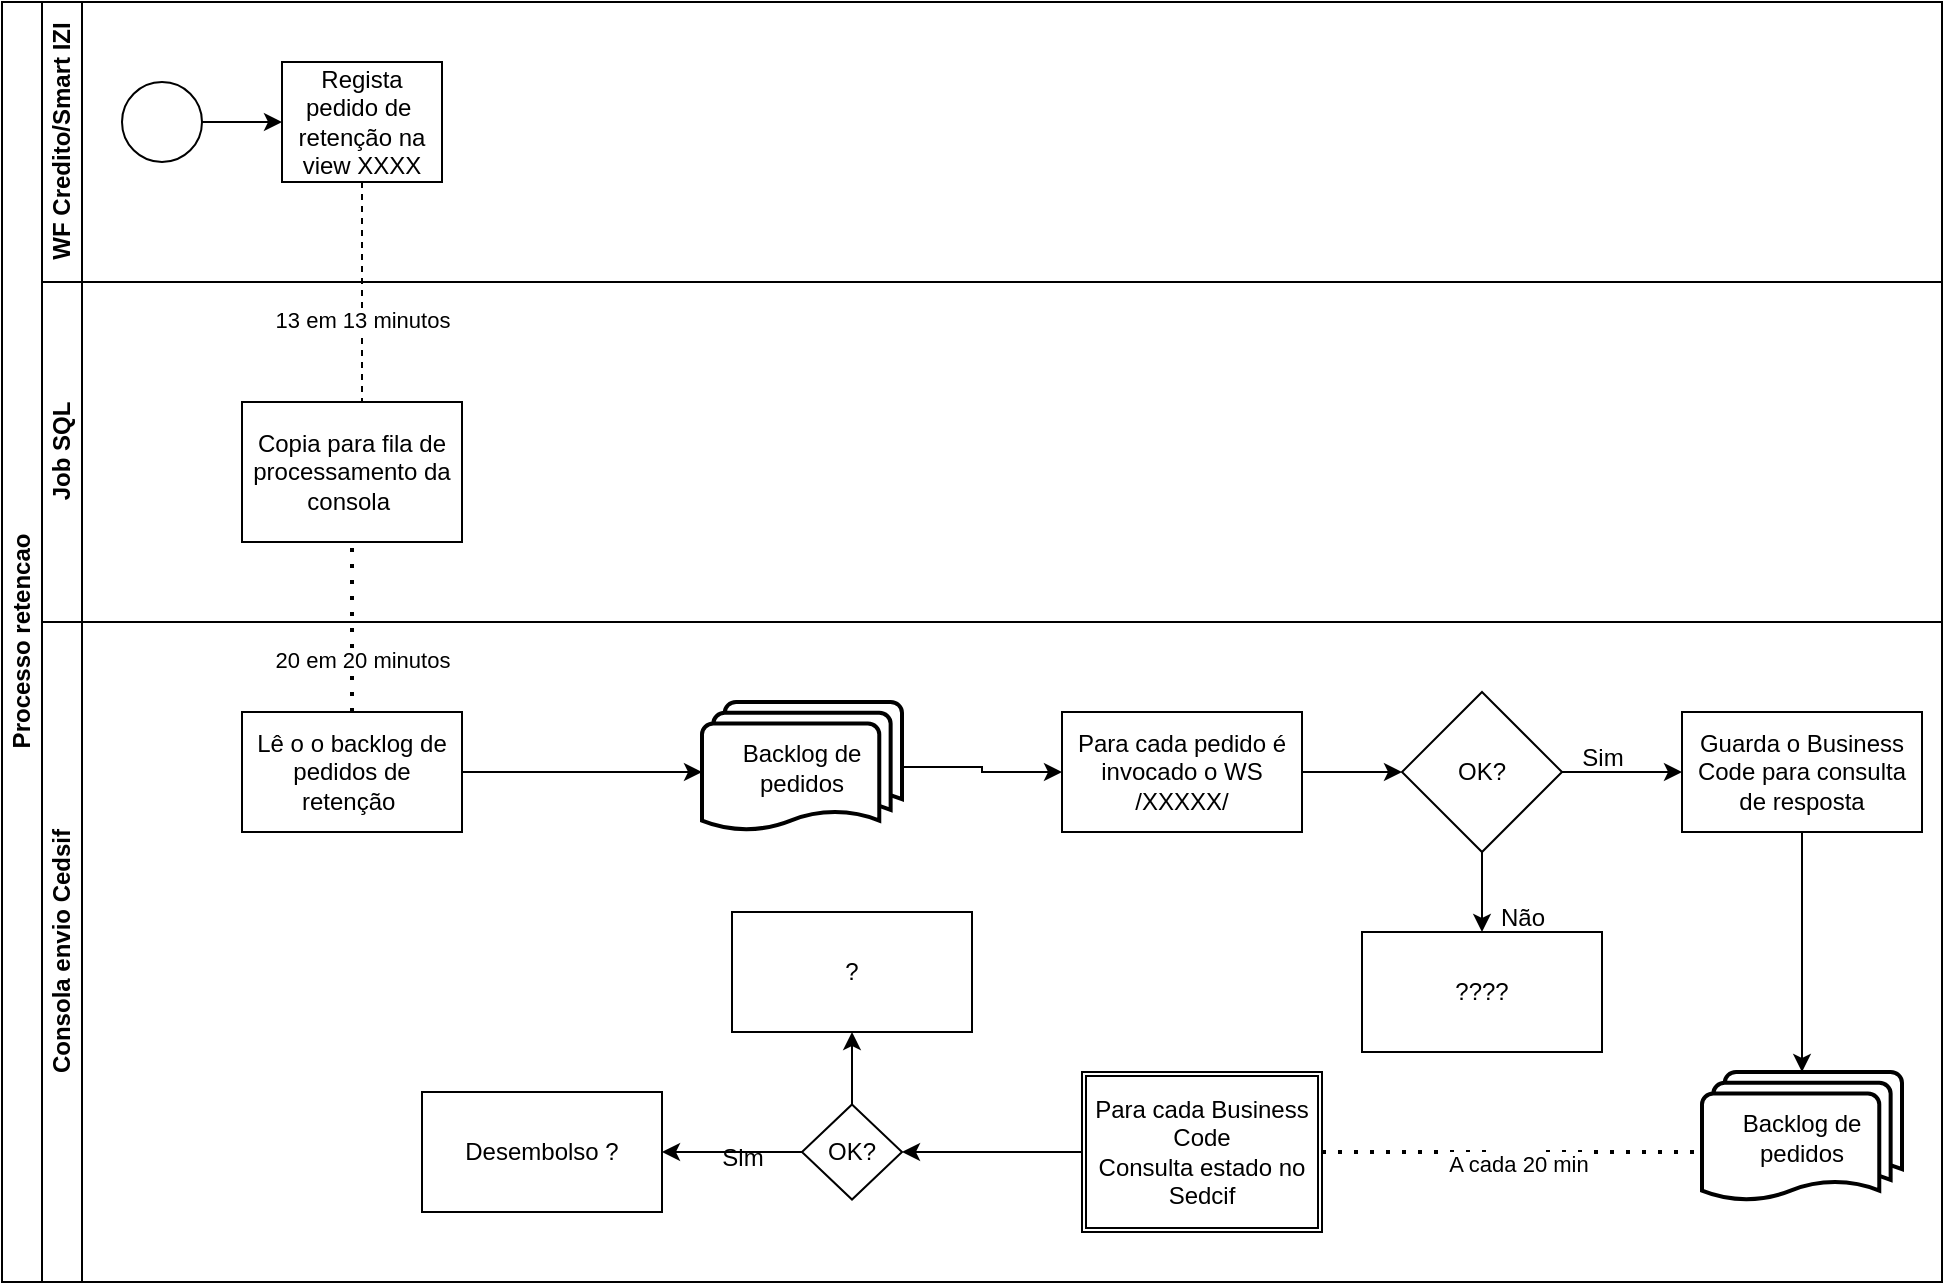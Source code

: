 <mxfile version="28.1.1">
  <diagram id="prtHgNgQTEPvFCAcTncT" name="Page-1">
    <mxGraphModel dx="1034" dy="652" grid="1" gridSize="10" guides="1" tooltips="1" connect="1" arrows="1" fold="1" page="1" pageScale="1" pageWidth="827" pageHeight="1169" math="0" shadow="0">
      <root>
        <mxCell id="0" />
        <mxCell id="1" parent="0" />
        <mxCell id="dNxyNK7c78bLwvsdeMH5-19" value="Processo retencao" style="swimlane;html=1;childLayout=stackLayout;resizeParent=1;resizeParentMax=0;horizontal=0;startSize=20;horizontalStack=0;" parent="1" vertex="1">
          <mxGeometry x="20" y="125" width="970" height="640" as="geometry" />
        </mxCell>
        <mxCell id="dNxyNK7c78bLwvsdeMH5-27" value="" style="edgeStyle=orthogonalEdgeStyle;rounded=0;orthogonalLoop=1;jettySize=auto;html=1;dashed=1;endArrow=none;endFill=0;" parent="dNxyNK7c78bLwvsdeMH5-19" source="dNxyNK7c78bLwvsdeMH5-24" target="dNxyNK7c78bLwvsdeMH5-26" edge="1">
          <mxGeometry relative="1" as="geometry">
            <Array as="points">
              <mxPoint x="180" y="185" />
              <mxPoint x="180" y="185" />
            </Array>
          </mxGeometry>
        </mxCell>
        <mxCell id="K_VchCGm_uXAoo02_naL-1" value="13 em 13 minutos" style="edgeLabel;html=1;align=center;verticalAlign=middle;resizable=0;points=[];" parent="dNxyNK7c78bLwvsdeMH5-27" vertex="1" connectable="0">
          <mxGeometry x="0.16" y="-2" relative="1" as="geometry">
            <mxPoint x="2" y="5" as="offset" />
          </mxGeometry>
        </mxCell>
        <mxCell id="dNxyNK7c78bLwvsdeMH5-20" value="WF Credito/Smart IZI" style="swimlane;html=1;startSize=20;horizontal=0;" parent="dNxyNK7c78bLwvsdeMH5-19" vertex="1">
          <mxGeometry x="20" width="950" height="140" as="geometry" />
        </mxCell>
        <mxCell id="dNxyNK7c78bLwvsdeMH5-25" value="" style="edgeStyle=orthogonalEdgeStyle;rounded=0;orthogonalLoop=1;jettySize=auto;html=1;" parent="dNxyNK7c78bLwvsdeMH5-20" source="dNxyNK7c78bLwvsdeMH5-23" target="dNxyNK7c78bLwvsdeMH5-24" edge="1">
          <mxGeometry relative="1" as="geometry" />
        </mxCell>
        <mxCell id="dNxyNK7c78bLwvsdeMH5-23" value="" style="ellipse;whiteSpace=wrap;html=1;" parent="dNxyNK7c78bLwvsdeMH5-20" vertex="1">
          <mxGeometry x="40" y="40" width="40" height="40" as="geometry" />
        </mxCell>
        <mxCell id="dNxyNK7c78bLwvsdeMH5-24" value="Regista pedido de&amp;nbsp; retenção na view XXXX" style="rounded=0;whiteSpace=wrap;html=1;fontFamily=Helvetica;fontSize=12;fontColor=#000000;align=center;" parent="dNxyNK7c78bLwvsdeMH5-20" vertex="1">
          <mxGeometry x="120" y="30" width="80" height="60" as="geometry" />
        </mxCell>
        <mxCell id="dNxyNK7c78bLwvsdeMH5-21" value="Job SQL" style="swimlane;html=1;startSize=20;horizontal=0;" parent="dNxyNK7c78bLwvsdeMH5-19" vertex="1">
          <mxGeometry x="20" y="140" width="950" height="170" as="geometry" />
        </mxCell>
        <mxCell id="dNxyNK7c78bLwvsdeMH5-26" value="Copia para fila de processamento da consola&amp;nbsp;" style="rounded=0;whiteSpace=wrap;html=1;fontFamily=Helvetica;fontSize=12;fontColor=#000000;align=center;" parent="dNxyNK7c78bLwvsdeMH5-21" vertex="1">
          <mxGeometry x="100" y="60" width="110" height="70" as="geometry" />
        </mxCell>
        <mxCell id="K_VchCGm_uXAoo02_naL-3" value="" style="endArrow=none;dashed=1;html=1;dashPattern=1 3;strokeWidth=2;rounded=0;entryX=0.5;entryY=1;entryDx=0;entryDy=0;exitX=0.5;exitY=0;exitDx=0;exitDy=0;" parent="dNxyNK7c78bLwvsdeMH5-19" source="dNxyNK7c78bLwvsdeMH5-34" target="dNxyNK7c78bLwvsdeMH5-26" edge="1">
          <mxGeometry width="50" height="50" relative="1" as="geometry">
            <mxPoint x="360" y="405" as="sourcePoint" />
            <mxPoint x="410" y="355" as="targetPoint" />
          </mxGeometry>
        </mxCell>
        <mxCell id="K_VchCGm_uXAoo02_naL-4" value="20 em 20 minutos" style="edgeLabel;html=1;align=center;verticalAlign=middle;resizable=0;points=[];" parent="K_VchCGm_uXAoo02_naL-3" vertex="1" connectable="0">
          <mxGeometry x="-0.383" y="2" relative="1" as="geometry">
            <mxPoint x="7" as="offset" />
          </mxGeometry>
        </mxCell>
        <mxCell id="dNxyNK7c78bLwvsdeMH5-22" value="Consola envio Cedsif" style="swimlane;html=1;startSize=20;horizontal=0;" parent="dNxyNK7c78bLwvsdeMH5-19" vertex="1">
          <mxGeometry x="20" y="310" width="950" height="330" as="geometry" />
        </mxCell>
        <mxCell id="dNxyNK7c78bLwvsdeMH5-34" value="Lê o o backlog de pedidos de retenção&amp;nbsp;" style="rounded=0;whiteSpace=wrap;html=1;fontFamily=Helvetica;fontSize=12;fontColor=#000000;align=center;" parent="dNxyNK7c78bLwvsdeMH5-22" vertex="1">
          <mxGeometry x="100" y="45" width="110" height="60" as="geometry" />
        </mxCell>
        <mxCell id="dNxyNK7c78bLwvsdeMH5-37" value="" style="edgeStyle=orthogonalEdgeStyle;rounded=0;orthogonalLoop=1;jettySize=auto;html=1;endArrow=classic;endFill=1;" parent="dNxyNK7c78bLwvsdeMH5-22" source="dNxyNK7c78bLwvsdeMH5-34" edge="1">
          <mxGeometry relative="1" as="geometry">
            <mxPoint x="330" y="75" as="targetPoint" />
          </mxGeometry>
        </mxCell>
        <mxCell id="K_VchCGm_uXAoo02_naL-9" style="edgeStyle=orthogonalEdgeStyle;rounded=0;orthogonalLoop=1;jettySize=auto;html=1;entryX=0;entryY=0.5;entryDx=0;entryDy=0;" parent="dNxyNK7c78bLwvsdeMH5-22" source="K_VchCGm_uXAoo02_naL-7" target="K_VchCGm_uXAoo02_naL-8" edge="1">
          <mxGeometry relative="1" as="geometry" />
        </mxCell>
        <mxCell id="K_VchCGm_uXAoo02_naL-7" value="Backlog de pedidos" style="strokeWidth=2;html=1;shape=mxgraph.flowchart.multi-document;whiteSpace=wrap;" parent="dNxyNK7c78bLwvsdeMH5-22" vertex="1">
          <mxGeometry x="330" y="40" width="100" height="65" as="geometry" />
        </mxCell>
        <mxCell id="K_VchCGm_uXAoo02_naL-11" style="edgeStyle=orthogonalEdgeStyle;rounded=0;orthogonalLoop=1;jettySize=auto;html=1;entryX=0;entryY=0.5;entryDx=0;entryDy=0;" parent="dNxyNK7c78bLwvsdeMH5-22" source="K_VchCGm_uXAoo02_naL-8" target="K_VchCGm_uXAoo02_naL-10" edge="1">
          <mxGeometry relative="1" as="geometry" />
        </mxCell>
        <mxCell id="K_VchCGm_uXAoo02_naL-8" value="Para cada pedido é invocado o WS&lt;br&gt;/XXXXX/" style="rounded=0;whiteSpace=wrap;html=1;" parent="dNxyNK7c78bLwvsdeMH5-22" vertex="1">
          <mxGeometry x="510" y="45" width="120" height="60" as="geometry" />
        </mxCell>
        <mxCell id="K_VchCGm_uXAoo02_naL-13" value="" style="edgeStyle=orthogonalEdgeStyle;rounded=0;orthogonalLoop=1;jettySize=auto;html=1;" parent="dNxyNK7c78bLwvsdeMH5-22" source="K_VchCGm_uXAoo02_naL-10" target="K_VchCGm_uXAoo02_naL-12" edge="1">
          <mxGeometry relative="1" as="geometry" />
        </mxCell>
        <mxCell id="K_VchCGm_uXAoo02_naL-42" value="" style="edgeStyle=orthogonalEdgeStyle;rounded=0;orthogonalLoop=1;jettySize=auto;html=1;" parent="dNxyNK7c78bLwvsdeMH5-22" source="K_VchCGm_uXAoo02_naL-10" target="K_VchCGm_uXAoo02_naL-41" edge="1">
          <mxGeometry relative="1" as="geometry" />
        </mxCell>
        <mxCell id="K_VchCGm_uXAoo02_naL-10" value="OK?" style="rhombus;whiteSpace=wrap;html=1;" parent="dNxyNK7c78bLwvsdeMH5-22" vertex="1">
          <mxGeometry x="680" y="35" width="80" height="80" as="geometry" />
        </mxCell>
        <mxCell id="K_VchCGm_uXAoo02_naL-12" value="Guarda o Business Code para consulta de resposta" style="whiteSpace=wrap;html=1;" parent="dNxyNK7c78bLwvsdeMH5-22" vertex="1">
          <mxGeometry x="820" y="45" width="120" height="60" as="geometry" />
        </mxCell>
        <mxCell id="K_VchCGm_uXAoo02_naL-41" value="????" style="whiteSpace=wrap;html=1;" parent="dNxyNK7c78bLwvsdeMH5-22" vertex="1">
          <mxGeometry x="660" y="155" width="120" height="60" as="geometry" />
        </mxCell>
        <mxCell id="K_VchCGm_uXAoo02_naL-43" value="Backlog de pedidos" style="strokeWidth=2;html=1;shape=mxgraph.flowchart.multi-document;whiteSpace=wrap;" parent="dNxyNK7c78bLwvsdeMH5-22" vertex="1">
          <mxGeometry x="830" y="225" width="100" height="65" as="geometry" />
        </mxCell>
        <mxCell id="K_VchCGm_uXAoo02_naL-44" style="edgeStyle=orthogonalEdgeStyle;rounded=0;orthogonalLoop=1;jettySize=auto;html=1;entryX=0.5;entryY=0;entryDx=0;entryDy=0;entryPerimeter=0;" parent="dNxyNK7c78bLwvsdeMH5-22" source="K_VchCGm_uXAoo02_naL-12" target="K_VchCGm_uXAoo02_naL-43" edge="1">
          <mxGeometry relative="1" as="geometry" />
        </mxCell>
        <mxCell id="K_VchCGm_uXAoo02_naL-46" value="" style="endArrow=none;dashed=1;html=1;dashPattern=1 3;strokeWidth=2;rounded=0;entryX=0.01;entryY=0.615;entryDx=0;entryDy=0;entryPerimeter=0;" parent="dNxyNK7c78bLwvsdeMH5-22" source="K_VchCGm_uXAoo02_naL-50" target="K_VchCGm_uXAoo02_naL-43" edge="1">
          <mxGeometry width="50" height="50" relative="1" as="geometry">
            <mxPoint x="590" y="265" as="sourcePoint" />
            <mxPoint x="570" y="-105" as="targetPoint" />
          </mxGeometry>
        </mxCell>
        <mxCell id="K_VchCGm_uXAoo02_naL-48" value="Text" style="edgeLabel;html=1;align=center;verticalAlign=middle;resizable=0;points=[];" parent="K_VchCGm_uXAoo02_naL-46" vertex="1" connectable="0">
          <mxGeometry x="0.007" y="-5" relative="1" as="geometry">
            <mxPoint as="offset" />
          </mxGeometry>
        </mxCell>
        <mxCell id="K_VchCGm_uXAoo02_naL-49" value="A cada 20 min" style="edgeLabel;html=1;align=center;verticalAlign=middle;resizable=0;points=[];" parent="K_VchCGm_uXAoo02_naL-46" vertex="1" connectable="0">
          <mxGeometry x="0.021" y="-6" relative="1" as="geometry">
            <mxPoint as="offset" />
          </mxGeometry>
        </mxCell>
        <mxCell id="K_VchCGm_uXAoo02_naL-52" style="edgeStyle=orthogonalEdgeStyle;rounded=0;orthogonalLoop=1;jettySize=auto;html=1;entryX=1;entryY=0.5;entryDx=0;entryDy=0;" parent="dNxyNK7c78bLwvsdeMH5-22" source="K_VchCGm_uXAoo02_naL-50" target="K_VchCGm_uXAoo02_naL-51" edge="1">
          <mxGeometry relative="1" as="geometry" />
        </mxCell>
        <mxCell id="K_VchCGm_uXAoo02_naL-50" value="Para cada Business Code &lt;br&gt;Consulta estado no Sedcif" style="shape=ext;double=1;rounded=0;whiteSpace=wrap;html=1;" parent="dNxyNK7c78bLwvsdeMH5-22" vertex="1">
          <mxGeometry x="520" y="225" width="120" height="80" as="geometry" />
        </mxCell>
        <mxCell id="K_VchCGm_uXAoo02_naL-54" style="edgeStyle=orthogonalEdgeStyle;rounded=0;orthogonalLoop=1;jettySize=auto;html=1;entryX=1;entryY=0.5;entryDx=0;entryDy=0;" parent="dNxyNK7c78bLwvsdeMH5-22" source="K_VchCGm_uXAoo02_naL-51" target="K_VchCGm_uXAoo02_naL-53" edge="1">
          <mxGeometry relative="1" as="geometry" />
        </mxCell>
        <mxCell id="K_VchCGm_uXAoo02_naL-61" value="" style="edgeStyle=orthogonalEdgeStyle;rounded=0;orthogonalLoop=1;jettySize=auto;html=1;" parent="dNxyNK7c78bLwvsdeMH5-22" source="K_VchCGm_uXAoo02_naL-51" target="K_VchCGm_uXAoo02_naL-60" edge="1">
          <mxGeometry relative="1" as="geometry" />
        </mxCell>
        <mxCell id="K_VchCGm_uXAoo02_naL-51" value="OK?" style="rhombus;whiteSpace=wrap;html=1;" parent="dNxyNK7c78bLwvsdeMH5-22" vertex="1">
          <mxGeometry x="380" y="241.25" width="50" height="47.5" as="geometry" />
        </mxCell>
        <mxCell id="K_VchCGm_uXAoo02_naL-53" value="Desembolso ?" style="rounded=0;whiteSpace=wrap;html=1;" parent="dNxyNK7c78bLwvsdeMH5-22" vertex="1">
          <mxGeometry x="190" y="235" width="120" height="60" as="geometry" />
        </mxCell>
        <mxCell id="K_VchCGm_uXAoo02_naL-60" value="?" style="whiteSpace=wrap;html=1;" parent="dNxyNK7c78bLwvsdeMH5-22" vertex="1">
          <mxGeometry x="345" y="145" width="120" height="60" as="geometry" />
        </mxCell>
        <mxCell id="K_VchCGm_uXAoo02_naL-56" value="Sim" style="text;html=1;align=center;verticalAlign=middle;resizable=0;points=[];autosize=1;strokeColor=none;fillColor=none;" parent="1" vertex="1">
          <mxGeometry x="370" y="688" width="40" height="30" as="geometry" />
        </mxCell>
        <mxCell id="K_VchCGm_uXAoo02_naL-57" value="Não" style="text;html=1;align=center;verticalAlign=middle;resizable=0;points=[];autosize=1;strokeColor=none;fillColor=none;" parent="1" vertex="1">
          <mxGeometry x="755" y="568" width="50" height="30" as="geometry" />
        </mxCell>
        <mxCell id="K_VchCGm_uXAoo02_naL-58" value="Sim" style="text;html=1;align=center;verticalAlign=middle;resizable=0;points=[];autosize=1;strokeColor=none;fillColor=none;" parent="1" vertex="1">
          <mxGeometry x="800" y="488" width="40" height="30" as="geometry" />
        </mxCell>
      </root>
    </mxGraphModel>
  </diagram>
</mxfile>
